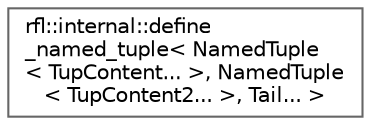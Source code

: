 digraph "类继承关系图"
{
 // LATEX_PDF_SIZE
  bgcolor="transparent";
  edge [fontname=Helvetica,fontsize=10,labelfontname=Helvetica,labelfontsize=10];
  node [fontname=Helvetica,fontsize=10,shape=box,height=0.2,width=0.4];
  rankdir="LR";
  Node0 [id="Node000000",label="rfl::internal::define\l_named_tuple\< NamedTuple\l\< TupContent... \>, NamedTuple\l\< TupContent2... \>, Tail... \>",height=0.2,width=0.4,color="grey40", fillcolor="white", style="filled",URL="$structrfl_1_1internal_1_1define__named__tuple_3_01_named_tuple_3_01_tup_content_8_8_8_01_4_00_01bf79be74b23b63d946decdc78b6b57d3.html",tooltip=" "];
}
